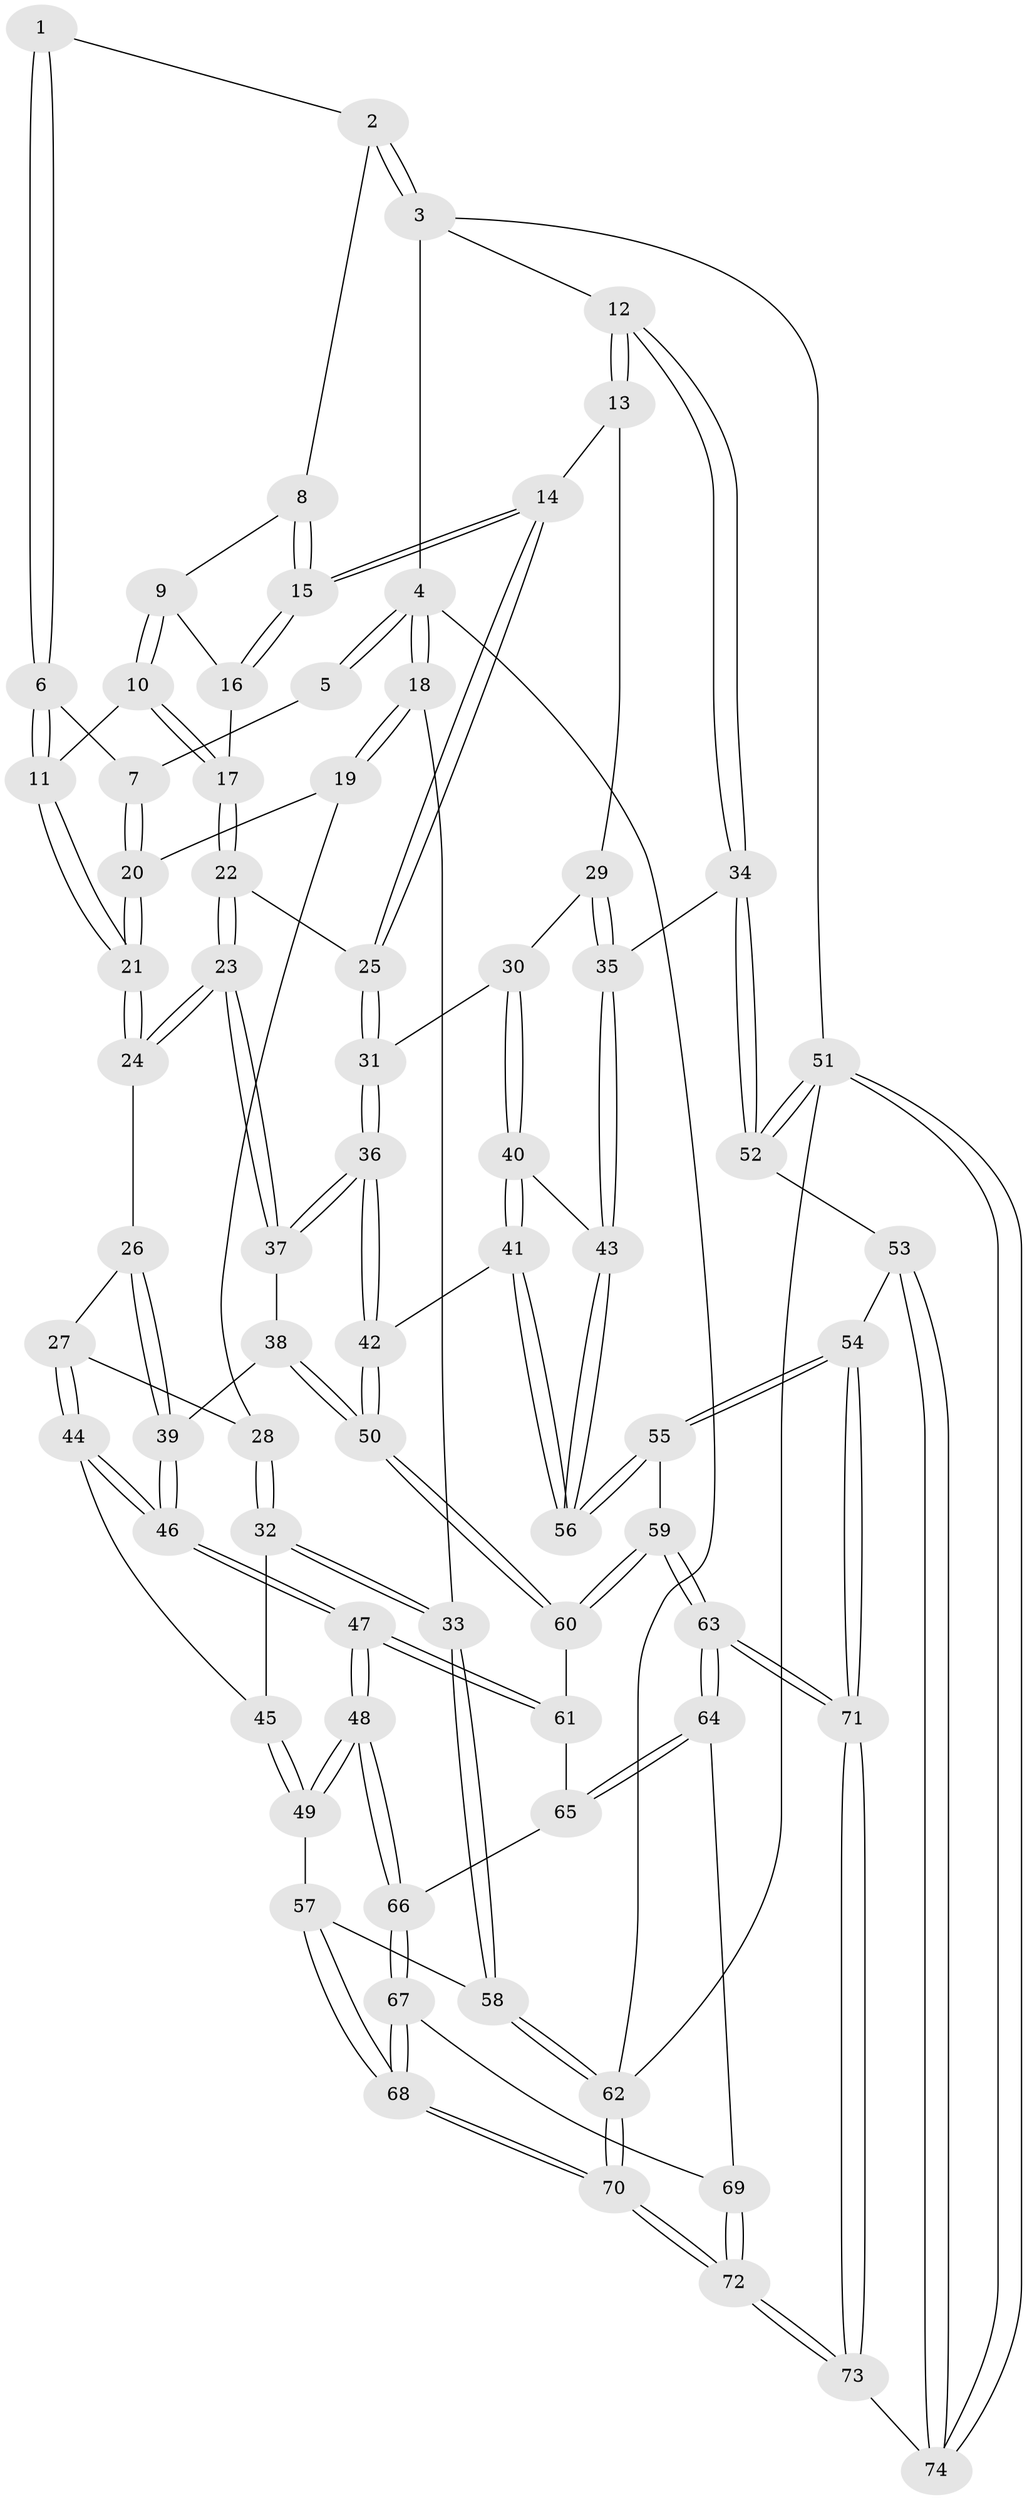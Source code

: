 // coarse degree distribution, {3: 0.5483870967741935, 4: 0.3225806451612903, 5: 0.03225806451612903, 2: 0.0967741935483871}
// Generated by graph-tools (version 1.1) at 2025/54/03/04/25 22:54:11]
// undirected, 74 vertices, 182 edges
graph export_dot {
  node [color=gray90,style=filled];
  1 [pos="+0.5144064124671893+0"];
  2 [pos="+0.691227417463817+0"];
  3 [pos="+1+0"];
  4 [pos="+0+0"];
  5 [pos="+0.17294589707951802+0"];
  6 [pos="+0.4099175756126295+0.07841467423217754"];
  7 [pos="+0.16628502937042333+0.05493828774778321"];
  8 [pos="+0.6335310017573855+0.012609939777215287"];
  9 [pos="+0.5943316725134027+0.08837916096218919"];
  10 [pos="+0.4726451473929656+0.12833904832635892"];
  11 [pos="+0.42388603083975435+0.12771563054691518"];
  12 [pos="+1+0.0826533747703314"];
  13 [pos="+0.8176328377077635+0.18982638416740558"];
  14 [pos="+0.7069238775626029+0.20473769153307358"];
  15 [pos="+0.7068704833795965+0.2046651107333514"];
  16 [pos="+0.5955827417903754+0.13457037293632435"];
  17 [pos="+0.5716869724537017+0.18829635397401853"];
  18 [pos="+0+0.15306711801215425"];
  19 [pos="+0.14678403765516812+0.09596536807683802"];
  20 [pos="+0.1509707235094348+0.09046781825033155"];
  21 [pos="+0.3996232608649665+0.22567230191546614"];
  22 [pos="+0.5759469123984587+0.3059285756215112"];
  23 [pos="+0.4980331337379684+0.3247101547704178"];
  24 [pos="+0.40535566838554826+0.29328730658699886"];
  25 [pos="+0.6000088773421467+0.30991329072876356"];
  26 [pos="+0.3898595918282464+0.30299498294803506"];
  27 [pos="+0.2281562800506096+0.33513556420277446"];
  28 [pos="+0.15636050105028218+0.2216080307584041"];
  29 [pos="+0.7100948090573602+0.36087437448730586"];
  30 [pos="+0.6766746590402829+0.36623230047946875"];
  31 [pos="+0.6419705880492174+0.3509936531019908"];
  32 [pos="+0+0.3586083668691515"];
  33 [pos="+0+0.37196556298418987"];
  34 [pos="+1+0.10138631580487205"];
  35 [pos="+0.8941613037347229+0.3846543596008553"];
  36 [pos="+0.6102819178100681+0.482741649483176"];
  37 [pos="+0.503851766473683+0.4290594275685622"];
  38 [pos="+0.4943519324377744+0.4649589843297444"];
  39 [pos="+0.36608775032065033+0.5299056196718929"];
  40 [pos="+0.7075737908616013+0.4513344882886855"];
  41 [pos="+0.7044310409715319+0.5150897449022759"];
  42 [pos="+0.6209151451779897+0.523651796651747"];
  43 [pos="+0.8791031302707437+0.4245084369743266"];
  44 [pos="+0.20905321371941632+0.37305025399770103"];
  45 [pos="+0.17413683176926653+0.40881418054131774"];
  46 [pos="+0.3604935992089756+0.5391169861198809"];
  47 [pos="+0.3488404479791608+0.6052034100968892"];
  48 [pos="+0.3031528484801877+0.6504596228630718"];
  49 [pos="+0.15356058435713094+0.5424009814792732"];
  50 [pos="+0.5566479340583106+0.5963928181469641"];
  51 [pos="+1+1"];
  52 [pos="+1+0.7883637358217167"];
  53 [pos="+0.9230343207476603+0.7314065500796091"];
  54 [pos="+0.8635127430992402+0.6947343925485664"];
  55 [pos="+0.853154495026201+0.6789056079325004"];
  56 [pos="+0.8393865862891489+0.6204966853718846"];
  57 [pos="+0.0029242947973112656+0.5983765601644375"];
  58 [pos="+0+0.5506828532135988"];
  59 [pos="+0.5776541322674447+0.6394374221827818"];
  60 [pos="+0.553907834168473+0.6067417280252677"];
  61 [pos="+0.5211727682386239+0.611336898299747"];
  62 [pos="+0+1"];
  63 [pos="+0.5578439160887594+0.8454642198285289"];
  64 [pos="+0.5003577848201222+0.8290563553683789"];
  65 [pos="+0.474496123417247+0.7057439649342633"];
  66 [pos="+0.30119232279363123+0.6725843977383389"];
  67 [pos="+0.2916725063197829+0.7315430830297039"];
  68 [pos="+0.1660673278125485+0.8583508548167429"];
  69 [pos="+0.4518739065495171+0.8227473383134565"];
  70 [pos="+0.02748525341511683+1"];
  71 [pos="+0.583112115424106+0.872016483982383"];
  72 [pos="+0.20386230588697968+1"];
  73 [pos="+0.6273484406736086+1"];
  74 [pos="+0.6832923761566316+1"];
  1 -- 2;
  1 -- 6;
  1 -- 6;
  2 -- 3;
  2 -- 3;
  2 -- 8;
  3 -- 4;
  3 -- 12;
  3 -- 51;
  4 -- 5;
  4 -- 5;
  4 -- 18;
  4 -- 18;
  4 -- 62;
  5 -- 7;
  6 -- 7;
  6 -- 11;
  6 -- 11;
  7 -- 20;
  7 -- 20;
  8 -- 9;
  8 -- 15;
  8 -- 15;
  9 -- 10;
  9 -- 10;
  9 -- 16;
  10 -- 11;
  10 -- 17;
  10 -- 17;
  11 -- 21;
  11 -- 21;
  12 -- 13;
  12 -- 13;
  12 -- 34;
  12 -- 34;
  13 -- 14;
  13 -- 29;
  14 -- 15;
  14 -- 15;
  14 -- 25;
  14 -- 25;
  15 -- 16;
  15 -- 16;
  16 -- 17;
  17 -- 22;
  17 -- 22;
  18 -- 19;
  18 -- 19;
  18 -- 33;
  19 -- 20;
  19 -- 28;
  20 -- 21;
  20 -- 21;
  21 -- 24;
  21 -- 24;
  22 -- 23;
  22 -- 23;
  22 -- 25;
  23 -- 24;
  23 -- 24;
  23 -- 37;
  23 -- 37;
  24 -- 26;
  25 -- 31;
  25 -- 31;
  26 -- 27;
  26 -- 39;
  26 -- 39;
  27 -- 28;
  27 -- 44;
  27 -- 44;
  28 -- 32;
  28 -- 32;
  29 -- 30;
  29 -- 35;
  29 -- 35;
  30 -- 31;
  30 -- 40;
  30 -- 40;
  31 -- 36;
  31 -- 36;
  32 -- 33;
  32 -- 33;
  32 -- 45;
  33 -- 58;
  33 -- 58;
  34 -- 35;
  34 -- 52;
  34 -- 52;
  35 -- 43;
  35 -- 43;
  36 -- 37;
  36 -- 37;
  36 -- 42;
  36 -- 42;
  37 -- 38;
  38 -- 39;
  38 -- 50;
  38 -- 50;
  39 -- 46;
  39 -- 46;
  40 -- 41;
  40 -- 41;
  40 -- 43;
  41 -- 42;
  41 -- 56;
  41 -- 56;
  42 -- 50;
  42 -- 50;
  43 -- 56;
  43 -- 56;
  44 -- 45;
  44 -- 46;
  44 -- 46;
  45 -- 49;
  45 -- 49;
  46 -- 47;
  46 -- 47;
  47 -- 48;
  47 -- 48;
  47 -- 61;
  47 -- 61;
  48 -- 49;
  48 -- 49;
  48 -- 66;
  48 -- 66;
  49 -- 57;
  50 -- 60;
  50 -- 60;
  51 -- 52;
  51 -- 52;
  51 -- 74;
  51 -- 74;
  51 -- 62;
  52 -- 53;
  53 -- 54;
  53 -- 74;
  53 -- 74;
  54 -- 55;
  54 -- 55;
  54 -- 71;
  54 -- 71;
  55 -- 56;
  55 -- 56;
  55 -- 59;
  57 -- 58;
  57 -- 68;
  57 -- 68;
  58 -- 62;
  58 -- 62;
  59 -- 60;
  59 -- 60;
  59 -- 63;
  59 -- 63;
  60 -- 61;
  61 -- 65;
  62 -- 70;
  62 -- 70;
  63 -- 64;
  63 -- 64;
  63 -- 71;
  63 -- 71;
  64 -- 65;
  64 -- 65;
  64 -- 69;
  65 -- 66;
  66 -- 67;
  66 -- 67;
  67 -- 68;
  67 -- 68;
  67 -- 69;
  68 -- 70;
  68 -- 70;
  69 -- 72;
  69 -- 72;
  70 -- 72;
  70 -- 72;
  71 -- 73;
  71 -- 73;
  72 -- 73;
  72 -- 73;
  73 -- 74;
}
